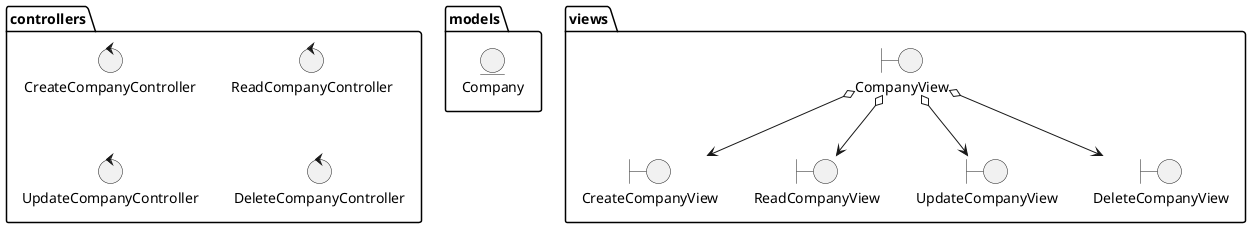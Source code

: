 @startuml Packages

 package models{
      entity Company
    }

  package controllers{
    control CreateCompanyController
    control ReadCompanyController
    control UpdateCompanyController
    control DeleteCompanyController
  }

  package views{
    boundary CompanyView
    boundary CreateCompanyView
    boundary ReadCompanyView
    boundary UpdateCompanyView
    boundary DeleteCompanyView
    CompanyView o-->CreateCompanyView
    CompanyView o-->ReadCompanyView
    CompanyView o-->UpdateCompanyView
    CompanyView o-->DeleteCompanyView
  }

@enduml